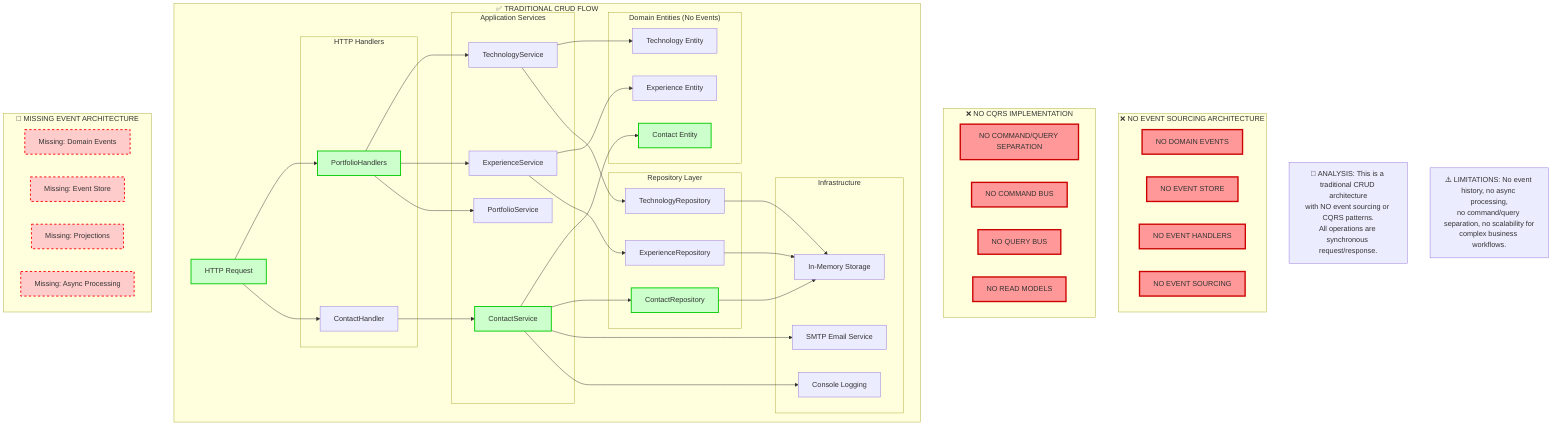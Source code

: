 graph TB
    %% Current Events & Commands Architecture - Holger Hahn Website
    %% STATUS: NO EVENT SOURCING OR CQRS IMPLEMENTED
    
    subgraph "❌ NO EVENT SOURCING ARCHITECTURE"
        NoEvents[NO DOMAIN EVENTS]
        NoEventStore[NO EVENT STORE]
        NoEventHandlers[NO EVENT HANDLERS]
        NoEventSourcing[NO EVENT SOURCING]
    end
    
    subgraph "❌ NO CQRS IMPLEMENTATION"
        NoCQRS[NO COMMAND/QUERY SEPARATION]
        NoCommandBus[NO COMMAND BUS]
        NoQueryBus[NO QUERY BUS]
        NoReadModels[NO READ MODELS]
    end
    
    subgraph "✅ TRADITIONAL CRUD FLOW"
        HTTPRequest[HTTP Request]
        
        subgraph "HTTP Handlers"
            PortfolioHandler[PortfolioHandlers]
            ContactHandler[ContactHandler]
        end
        
        subgraph "Application Services"
            ContactService[ContactService]
            TechnologyService[TechnologyService]
            ExperienceService[ExperienceService]
            PortfolioService[PortfolioService]
        end
        
        subgraph "Domain Entities (No Events)"
            ContactEntity[Contact Entity]
            TechnologyEntity[Technology Entity]
            ExperienceEntity[Experience Entity]
        end
        
        subgraph "Repository Layer"
            ContactRepo[ContactRepository]
            TechnologyRepo[TechnologyRepository]
            ExperienceRepo[ExperienceRepository]
        end
        
        subgraph "Infrastructure"
            MemoryStore[In-Memory Storage]
            EmailService[SMTP Email Service]
            LoggingService[Console Logging]
        end
    end
    
    %% Traditional CRUD Flow
    HTTPRequest --> PortfolioHandler
    HTTPRequest --> ContactHandler
    
    PortfolioHandler --> TechnologyService
    PortfolioHandler --> ExperienceService
    PortfolioHandler --> PortfolioService
    ContactHandler --> ContactService
    
    ContactService --> ContactEntity
    TechnologyService --> TechnologyEntity
    ExperienceService --> ExperienceEntity
    
    ContactService --> ContactRepo
    TechnologyService --> TechnologyRepo
    ExperienceService --> ExperienceRepo
    
    ContactRepo --> MemoryStore
    TechnologyRepo --> MemoryStore
    ExperienceRepo --> MemoryStore
    
    ContactService --> EmailService
    ContactService --> LoggingService
    
    %% Missing Event Flow (What Should Exist)
    subgraph "🚫 MISSING EVENT ARCHITECTURE"
        MissingEvents[Missing: Domain Events]
        MissingEventStore[Missing: Event Store]
        MissingProjections[Missing: Projections]
        MissingAsyncProcessing[Missing: Async Processing]
    end
    
    %% Styling
    classDef missing fill:#ffcccc,stroke:#ff0000,stroke-width:2px,stroke-dasharray: 5 5
    classDef traditional fill:#ccffcc,stroke:#00cc00,stroke-width:2px
    classDef problem fill:#ff9999,stroke:#cc0000,stroke-width:3px
    
    class NoEvents,NoEventStore,NoEventHandlers,NoEventSourcing problem
    class NoCQRS,NoCommandBus,NoQueryBus,NoReadModels problem
    class MissingEvents,MissingEventStore,MissingProjections,MissingAsyncProcessing missing
    class HTTPRequest,PortfolioHandler,ContactService,ContactEntity,ContactRepo traditional
    
    %% Notes
    Note1[📝 ANALYSIS: This is a traditional CRUD architecture<br/>with NO event sourcing or CQRS patterns.<br/>All operations are synchronous request/response.]
    Note2[⚠️ LIMITATIONS: No event history, no async processing,<br/>no command/query separation, no scalability for<br/>complex business workflows.]